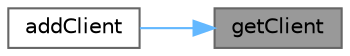digraph "getClient"
{
 // LATEX_PDF_SIZE
  bgcolor="transparent";
  edge [fontname=Helvetica,fontsize=10,labelfontname=Helvetica,labelfontsize=10];
  node [fontname=Helvetica,fontsize=10,shape=box,height=0.2,width=0.4];
  rankdir="RL";
  Node1 [id="Node000001",label="getClient",height=0.2,width=0.4,color="gray40", fillcolor="grey60", style="filled", fontcolor="black",tooltip="得到一个客户端"];
  Node1 -> Node2 [id="edge1_Node000001_Node000002",dir="back",color="steelblue1",style="solid",tooltip=" "];
  Node2 [id="Node000002",label="addClient",height=0.2,width=0.4,color="grey40", fillcolor="white", style="filled",URL="$class_c_web_socket_client_manager.html#ac799cc9d221d15812d7d24eb0269bad6",tooltip="添加一个客户端"];
}
